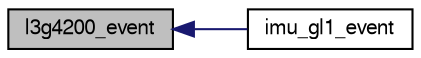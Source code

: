 digraph "l3g4200_event"
{
  edge [fontname="FreeSans",fontsize="10",labelfontname="FreeSans",labelfontsize="10"];
  node [fontname="FreeSans",fontsize="10",shape=record];
  rankdir="LR";
  Node1 [label="l3g4200_event",height=0.2,width=0.4,color="black", fillcolor="grey75", style="filled", fontcolor="black"];
  Node1 -> Node2 [dir="back",color="midnightblue",fontsize="10",style="solid",fontname="FreeSans"];
  Node2 [label="imu_gl1_event",height=0.2,width=0.4,color="black", fillcolor="white", style="filled",URL="$imu__gl1_8h.html#accca4f4c7d6f0ecd6cd6f210818c4b1b"];
}
